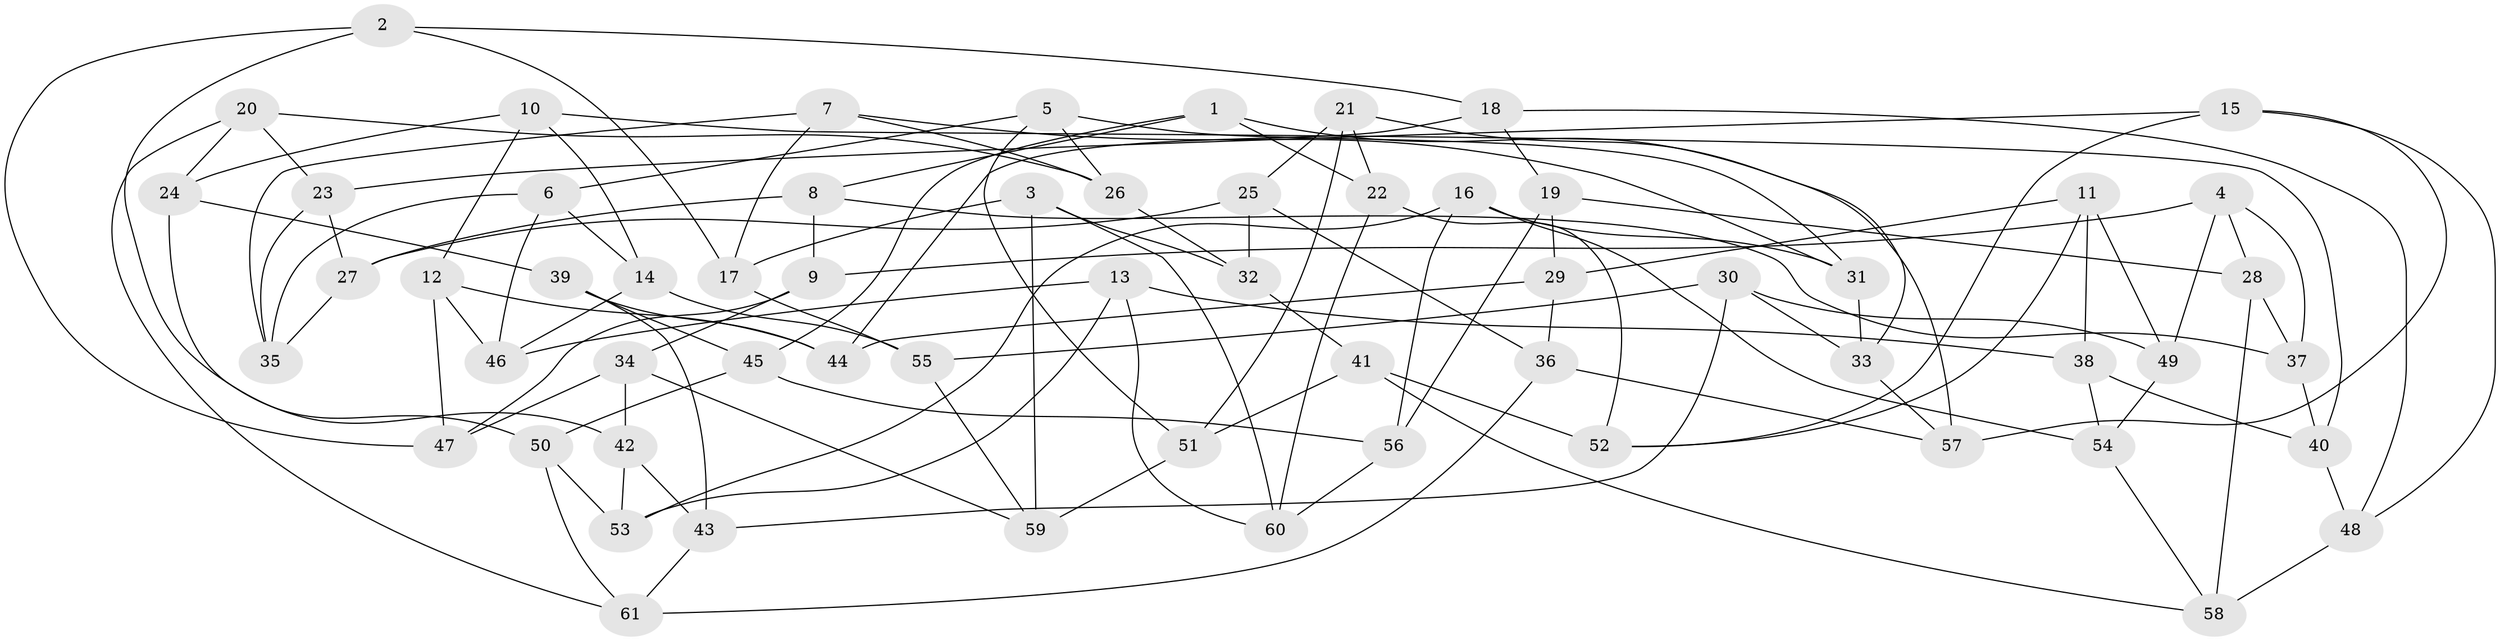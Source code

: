 // Generated by graph-tools (version 1.1) at 2025/27/03/09/25 03:27:02]
// undirected, 61 vertices, 122 edges
graph export_dot {
graph [start="1"]
  node [color=gray90,style=filled];
  1;
  2;
  3;
  4;
  5;
  6;
  7;
  8;
  9;
  10;
  11;
  12;
  13;
  14;
  15;
  16;
  17;
  18;
  19;
  20;
  21;
  22;
  23;
  24;
  25;
  26;
  27;
  28;
  29;
  30;
  31;
  32;
  33;
  34;
  35;
  36;
  37;
  38;
  39;
  40;
  41;
  42;
  43;
  44;
  45;
  46;
  47;
  48;
  49;
  50;
  51;
  52;
  53;
  54;
  55;
  56;
  57;
  58;
  59;
  60;
  61;
  1 -- 8;
  1 -- 22;
  1 -- 57;
  1 -- 45;
  2 -- 17;
  2 -- 18;
  2 -- 42;
  2 -- 47;
  3 -- 32;
  3 -- 17;
  3 -- 59;
  3 -- 60;
  4 -- 37;
  4 -- 28;
  4 -- 9;
  4 -- 49;
  5 -- 26;
  5 -- 51;
  5 -- 31;
  5 -- 6;
  6 -- 46;
  6 -- 35;
  6 -- 14;
  7 -- 35;
  7 -- 31;
  7 -- 17;
  7 -- 26;
  8 -- 37;
  8 -- 9;
  8 -- 27;
  9 -- 34;
  9 -- 47;
  10 -- 12;
  10 -- 40;
  10 -- 14;
  10 -- 24;
  11 -- 49;
  11 -- 29;
  11 -- 52;
  11 -- 38;
  12 -- 47;
  12 -- 46;
  12 -- 44;
  13 -- 53;
  13 -- 38;
  13 -- 60;
  13 -- 46;
  14 -- 46;
  14 -- 55;
  15 -- 52;
  15 -- 57;
  15 -- 23;
  15 -- 48;
  16 -- 56;
  16 -- 54;
  16 -- 31;
  16 -- 53;
  17 -- 55;
  18 -- 48;
  18 -- 44;
  18 -- 19;
  19 -- 56;
  19 -- 29;
  19 -- 28;
  20 -- 24;
  20 -- 61;
  20 -- 23;
  20 -- 26;
  21 -- 22;
  21 -- 51;
  21 -- 25;
  21 -- 33;
  22 -- 60;
  22 -- 52;
  23 -- 27;
  23 -- 35;
  24 -- 39;
  24 -- 50;
  25 -- 32;
  25 -- 36;
  25 -- 27;
  26 -- 32;
  27 -- 35;
  28 -- 37;
  28 -- 58;
  29 -- 36;
  29 -- 44;
  30 -- 33;
  30 -- 49;
  30 -- 43;
  30 -- 55;
  31 -- 33;
  32 -- 41;
  33 -- 57;
  34 -- 42;
  34 -- 47;
  34 -- 59;
  36 -- 57;
  36 -- 61;
  37 -- 40;
  38 -- 40;
  38 -- 54;
  39 -- 43;
  39 -- 45;
  39 -- 44;
  40 -- 48;
  41 -- 51;
  41 -- 52;
  41 -- 58;
  42 -- 53;
  42 -- 43;
  43 -- 61;
  45 -- 50;
  45 -- 56;
  48 -- 58;
  49 -- 54;
  50 -- 53;
  50 -- 61;
  51 -- 59;
  54 -- 58;
  55 -- 59;
  56 -- 60;
}
